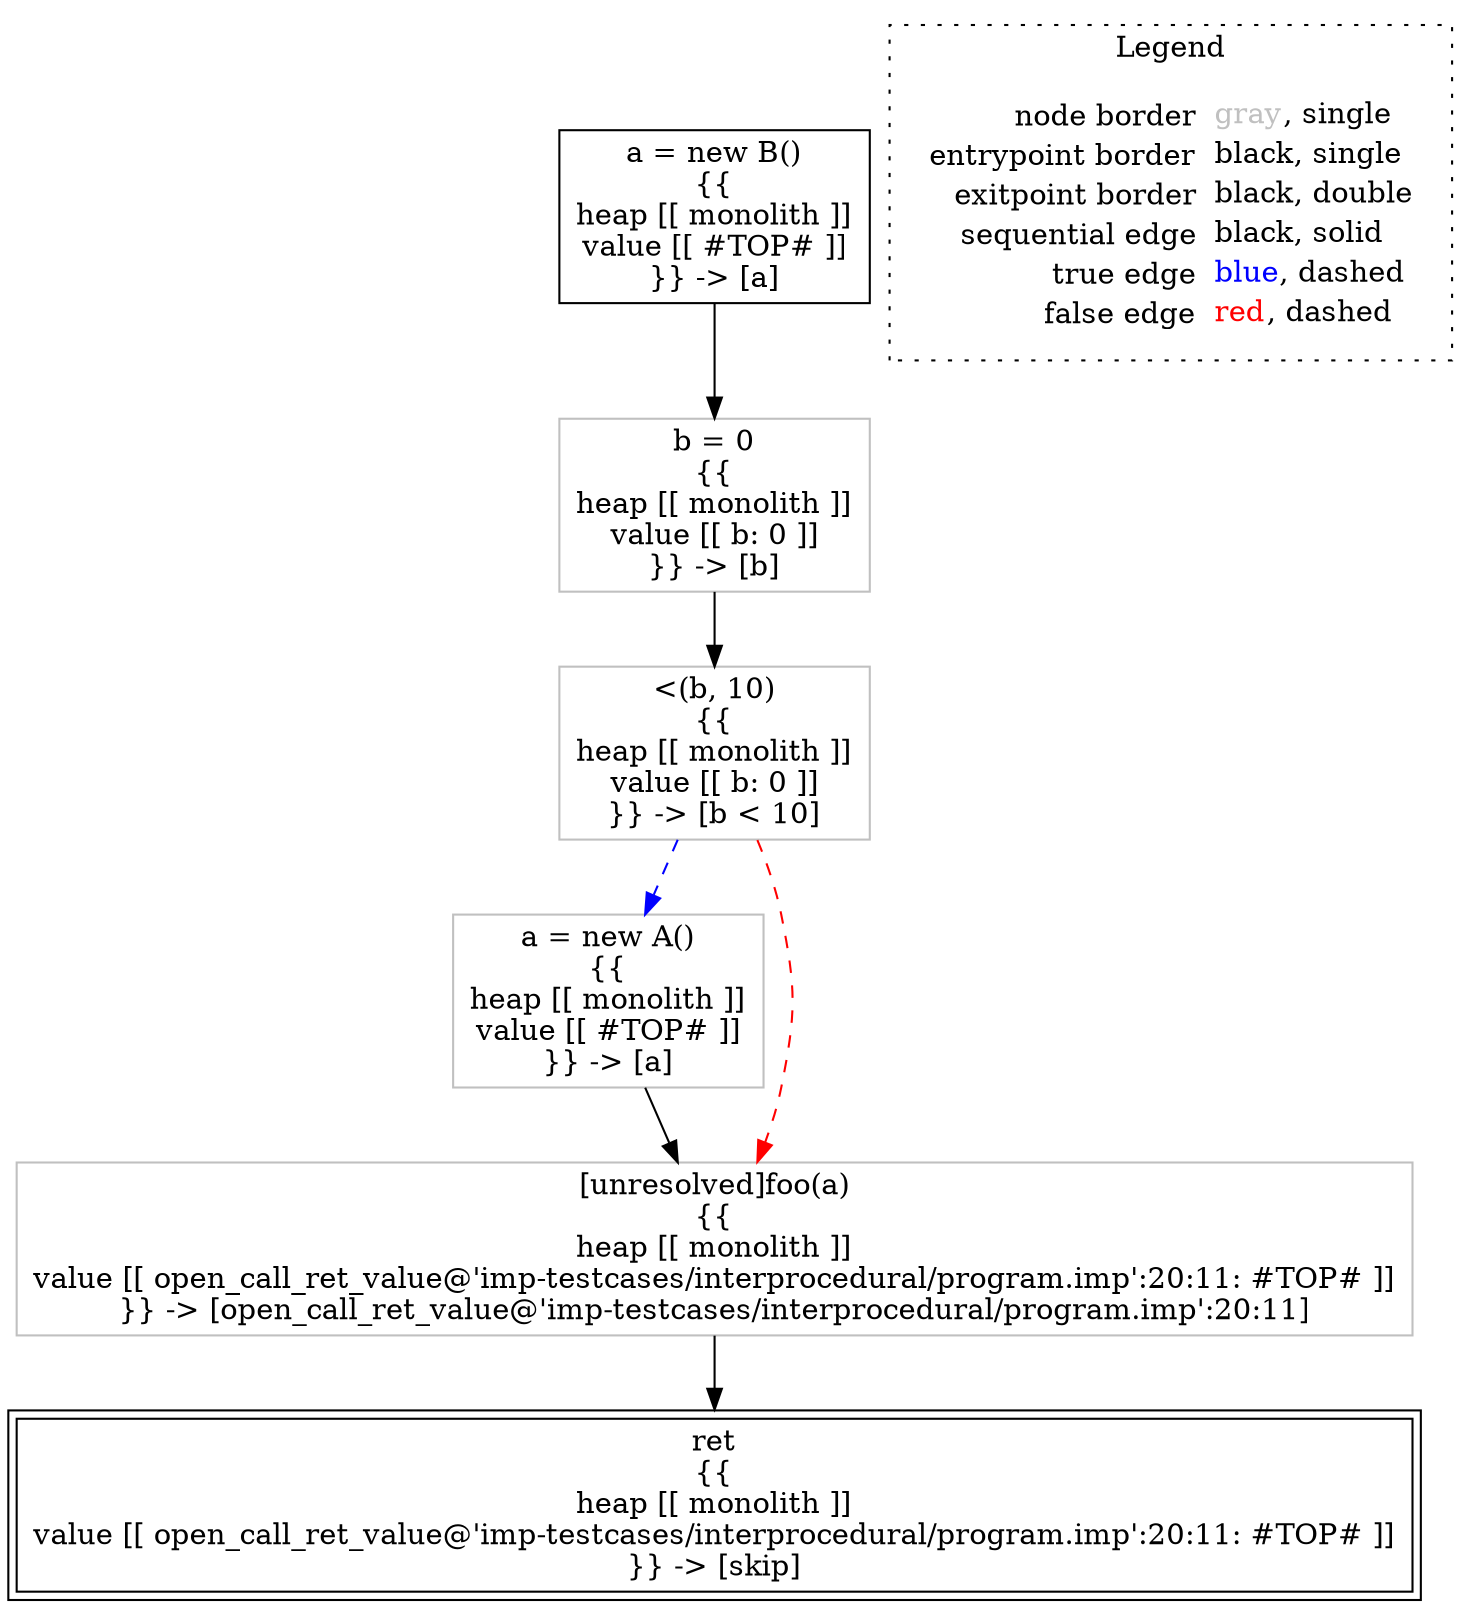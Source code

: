 digraph {
	"node0" [shape="rect",color="black",label=<a = new B()<BR/>{{<BR/>heap [[ monolith ]]<BR/>value [[ #TOP# ]]<BR/>}} -&gt; [a]>];
	"node1" [shape="rect",color="gray",label=<&lt;(b, 10)<BR/>{{<BR/>heap [[ monolith ]]<BR/>value [[ b: 0 ]]<BR/>}} -&gt; [b &lt; 10]>];
	"node2" [shape="rect",color="gray",label=<a = new A()<BR/>{{<BR/>heap [[ monolith ]]<BR/>value [[ #TOP# ]]<BR/>}} -&gt; [a]>];
	"node3" [shape="rect",color="gray",label=<b = 0<BR/>{{<BR/>heap [[ monolith ]]<BR/>value [[ b: 0 ]]<BR/>}} -&gt; [b]>];
	"node4" [shape="rect",color="black",peripheries="2",label=<ret<BR/>{{<BR/>heap [[ monolith ]]<BR/>value [[ open_call_ret_value@'imp-testcases/interprocedural/program.imp':20:11: #TOP# ]]<BR/>}} -&gt; [skip]>];
	"node5" [shape="rect",color="gray",label=<[unresolved]foo(a)<BR/>{{<BR/>heap [[ monolith ]]<BR/>value [[ open_call_ret_value@'imp-testcases/interprocedural/program.imp':20:11: #TOP# ]]<BR/>}} -&gt; [open_call_ret_value@'imp-testcases/interprocedural/program.imp':20:11]>];
	"node1" -> "node2" [color="blue",style="dashed"];
	"node1" -> "node5" [color="red",style="dashed"];
	"node2" -> "node5" [color="black"];
	"node3" -> "node1" [color="black"];
	"node5" -> "node4" [color="black"];
	"node0" -> "node3" [color="black"];
subgraph cluster_legend {
	label="Legend";
	style=dotted;
	node [shape=plaintext];
	"legend" [label=<<table border="0" cellpadding="2" cellspacing="0" cellborder="0"><tr><td align="right">node border&nbsp;</td><td align="left"><font color="gray">gray</font>, single</td></tr><tr><td align="right">entrypoint border&nbsp;</td><td align="left"><font color="black">black</font>, single</td></tr><tr><td align="right">exitpoint border&nbsp;</td><td align="left"><font color="black">black</font>, double</td></tr><tr><td align="right">sequential edge&nbsp;</td><td align="left"><font color="black">black</font>, solid</td></tr><tr><td align="right">true edge&nbsp;</td><td align="left"><font color="blue">blue</font>, dashed</td></tr><tr><td align="right">false edge&nbsp;</td><td align="left"><font color="red">red</font>, dashed</td></tr></table>>];
}

}
